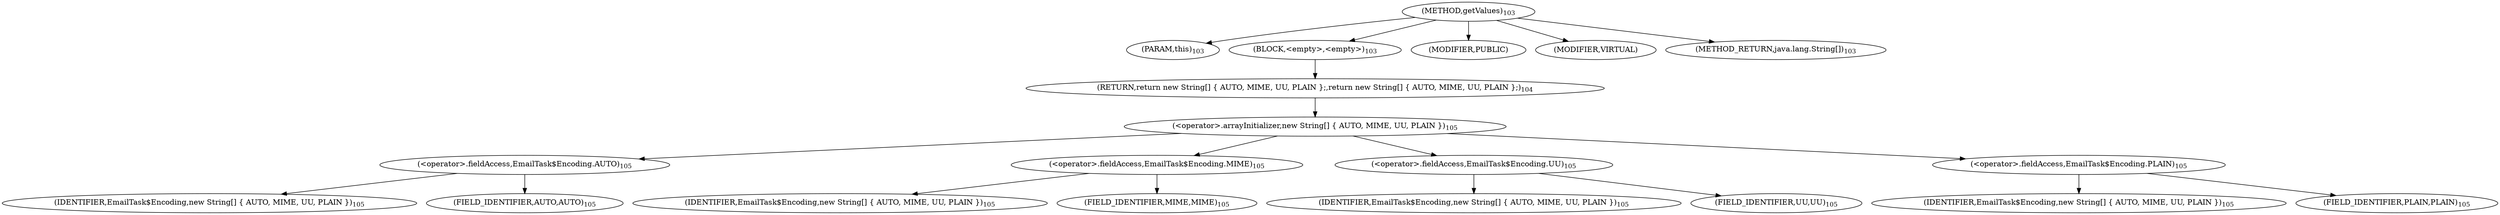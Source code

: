 digraph "getValues" {  
"103" [label = <(METHOD,getValues)<SUB>103</SUB>> ]
"104" [label = <(PARAM,this)<SUB>103</SUB>> ]
"105" [label = <(BLOCK,&lt;empty&gt;,&lt;empty&gt;)<SUB>103</SUB>> ]
"106" [label = <(RETURN,return new String[] { AUTO, MIME, UU, PLAIN };,return new String[] { AUTO, MIME, UU, PLAIN };)<SUB>104</SUB>> ]
"107" [label = <(&lt;operator&gt;.arrayInitializer,new String[] { AUTO, MIME, UU, PLAIN })<SUB>105</SUB>> ]
"108" [label = <(&lt;operator&gt;.fieldAccess,EmailTask$Encoding.AUTO)<SUB>105</SUB>> ]
"109" [label = <(IDENTIFIER,EmailTask$Encoding,new String[] { AUTO, MIME, UU, PLAIN })<SUB>105</SUB>> ]
"110" [label = <(FIELD_IDENTIFIER,AUTO,AUTO)<SUB>105</SUB>> ]
"111" [label = <(&lt;operator&gt;.fieldAccess,EmailTask$Encoding.MIME)<SUB>105</SUB>> ]
"112" [label = <(IDENTIFIER,EmailTask$Encoding,new String[] { AUTO, MIME, UU, PLAIN })<SUB>105</SUB>> ]
"113" [label = <(FIELD_IDENTIFIER,MIME,MIME)<SUB>105</SUB>> ]
"114" [label = <(&lt;operator&gt;.fieldAccess,EmailTask$Encoding.UU)<SUB>105</SUB>> ]
"115" [label = <(IDENTIFIER,EmailTask$Encoding,new String[] { AUTO, MIME, UU, PLAIN })<SUB>105</SUB>> ]
"116" [label = <(FIELD_IDENTIFIER,UU,UU)<SUB>105</SUB>> ]
"117" [label = <(&lt;operator&gt;.fieldAccess,EmailTask$Encoding.PLAIN)<SUB>105</SUB>> ]
"118" [label = <(IDENTIFIER,EmailTask$Encoding,new String[] { AUTO, MIME, UU, PLAIN })<SUB>105</SUB>> ]
"119" [label = <(FIELD_IDENTIFIER,PLAIN,PLAIN)<SUB>105</SUB>> ]
"120" [label = <(MODIFIER,PUBLIC)> ]
"121" [label = <(MODIFIER,VIRTUAL)> ]
"122" [label = <(METHOD_RETURN,java.lang.String[])<SUB>103</SUB>> ]
  "103" -> "104" 
  "103" -> "105" 
  "103" -> "120" 
  "103" -> "121" 
  "103" -> "122" 
  "105" -> "106" 
  "106" -> "107" 
  "107" -> "108" 
  "107" -> "111" 
  "107" -> "114" 
  "107" -> "117" 
  "108" -> "109" 
  "108" -> "110" 
  "111" -> "112" 
  "111" -> "113" 
  "114" -> "115" 
  "114" -> "116" 
  "117" -> "118" 
  "117" -> "119" 
}

